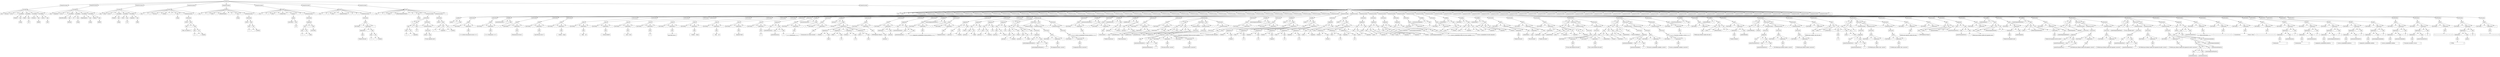 digraph G {
node [shape=box];
node0 [label="program"];
node1 [label="listainstrucciones"];
node2 [label="structdcl"];
node3 [label="type"];
node2 -> node3;
node4 [label="Persona"];
node2 -> node4;
node5 [label="struct"];
node2 -> node5;
node6 [label="{"];
node2 -> node6;
node7 [label="structBody"];
node8 [label="Nombre"];
node7 -> node8;
node9 [label="tipo"];
node10 [label="string"];
node9 -> node10;
node7 -> node9;
node2 -> node7;
node11 [label="structBody"];
node12 [label="Edad"];
node11 -> node12;
node13 [label="tipo"];
node14 [label="int"];
node13 -> node14;
node11 -> node13;
node2 -> node11;
node15 [label="structBody"];
node16 [label="Estatura"];
node15 -> node16;
node17 [label="tipo"];
node18 [label="float64"];
node17 -> node18;
node15 -> node17;
node2 -> node15;
node19 [label="structBody"];
node20 [label="Activo"];
node19 -> node20;
node21 [label="tipo"];
node22 [label="bool"];
node21 -> node22;
node19 -> node21;
node2 -> node19;
node23 [label="}"];
node2 -> node23;
node1 -> node2;
node0 -> node1;
node24 [label="listainstrucciones"];
node25 [label="structdcl"];
node26 [label="type"];
node25 -> node26;
node27 [label="Empleado"];
node25 -> node27;
node28 [label="struct"];
node25 -> node28;
node29 [label="{"];
node25 -> node29;
node30 [label="structBody"];
node31 [label="DatosPersonales"];
node30 -> node31;
node32 [label="tipo"];
node33 [label="Persona"];
node32 -> node33;
node30 -> node32;
node25 -> node30;
node34 [label="structBody"];
node35 [label="ID"];
node34 -> node35;
node36 [label="tipo"];
node37 [label="string"];
node36 -> node37;
node34 -> node36;
node25 -> node34;
node38 [label="structBody"];
node39 [label="Departamento"];
node38 -> node39;
node40 [label="tipo"];
node41 [label="string"];
node40 -> node41;
node38 -> node40;
node25 -> node38;
node42 [label="structBody"];
node43 [label="Salario"];
node42 -> node43;
node44 [label="tipo"];
node45 [label="float64"];
node44 -> node45;
node42 -> node44;
node25 -> node42;
node46 [label="}"];
node25 -> node46;
node24 -> node25;
node0 -> node24;
node47 [label="listainstrucciones"];
node48 [label="structdcl"];
node49 [label="type"];
node48 -> node49;
node50 [label="Nodo"];
node48 -> node50;
node51 [label="struct"];
node48 -> node51;
node52 [label="{"];
node48 -> node52;
node53 [label="structBody"];
node54 [label="Nombre"];
node53 -> node54;
node55 [label="tipo"];
node56 [label="string"];
node55 -> node56;
node53 -> node55;
node48 -> node53;
node57 [label="structBody"];
node58 [label="Valor"];
node57 -> node58;
node59 [label="tipo"];
node60 [label="int"];
node59 -> node60;
node57 -> node59;
node48 -> node57;
node61 [label="structBody"];
node62 [label="Siguiente"];
node61 -> node62;
node63 [label="tipo"];
node64 [label="Nodo"];
node63 -> node64;
node61 -> node63;
node48 -> node61;
node65 [label="}"];
node48 -> node65;
node47 -> node48;
node0 -> node47;
node66 [label="listainstrucciones"];
node67 [label="funcdlc"];
node68 [label="func"];
node67 -> node68;
node69 [label="("];
node67 -> node69;
node70 [label="p"];
node67 -> node70;
node71 [label="Persona"];
node67 -> node71;
node72 [label=")"];
node67 -> node72;
node73 [label="Saludar"];
node67 -> node73;
node74 [label="("];
node67 -> node74;
node75 [label=")"];
node67 -> node75;
node76 [label="tipo"];
node77 [label="string"];
node76 -> node77;
node67 -> node76;
node78 [label="{"];
node67 -> node78;
node79 [label="listainstrucciones"];
node80 [label="instruccion"];
node81 [label="return"];
node80 -> node81;
node82 [label="expr"];
node83 [label="expr"];
node84 [label="\"Hola, mi nombre es \""];
node83 -> node84;
node82 -> node83;
node85 [label="+"];
node82 -> node85;
node86 [label="expr"];
node87 [label="expr"];
node88 [label="p"];
node87 -> node88;
node86 -> node87;
node89 [label="call"];
node90 [label="."];
node89 -> node90;
node91 [label="Nombre"];
node89 -> node91;
node86 -> node89;
node82 -> node86;
node80 -> node82;
node79 -> node80;
node67 -> node79;
node92 [label="}"];
node67 -> node92;
node66 -> node67;
node0 -> node66;
node93 [label="listainstrucciones"];
node94 [label="funcdlc"];
node95 [label="func"];
node94 -> node95;
node96 [label="("];
node94 -> node96;
node97 [label="n"];
node94 -> node97;
node98 [label="Nodo"];
node94 -> node98;
node99 [label=")"];
node94 -> node99;
node100 [label="ObtenerNombre"];
node94 -> node100;
node101 [label="("];
node94 -> node101;
node102 [label=")"];
node94 -> node102;
node103 [label="tipo"];
node104 [label="string"];
node103 -> node104;
node94 -> node103;
node105 [label="{"];
node94 -> node105;
node106 [label="listainstrucciones"];
node107 [label="instruccion"];
node108 [label="return"];
node107 -> node108;
node109 [label="expr"];
node110 [label="expr"];
node111 [label="n"];
node110 -> node111;
node109 -> node110;
node112 [label="call"];
node113 [label="."];
node112 -> node113;
node114 [label="Nombre"];
node112 -> node114;
node109 -> node112;
node107 -> node109;
node106 -> node107;
node94 -> node106;
node115 [label="}"];
node94 -> node115;
node93 -> node94;
node0 -> node93;
node116 [label="listainstrucciones"];
node117 [label="funcdlc"];
node118 [label="func"];
node117 -> node118;
node119 [label="("];
node117 -> node119;
node120 [label="n"];
node117 -> node120;
node121 [label="Nodo"];
node117 -> node121;
node122 [label=")"];
node117 -> node122;
node123 [label="CambiarValor"];
node117 -> node123;
node124 [label="("];
node117 -> node124;
node125 [label="params"];
node126 [label="param"];
node127 [label="nuevoValor"];
node126 -> node127;
node128 [label="tipo"];
node129 [label="int"];
node128 -> node129;
node126 -> node128;
node125 -> node126;
node117 -> node125;
node130 [label=")"];
node117 -> node130;
node131 [label="{"];
node117 -> node131;
node132 [label="listainstrucciones"];
node133 [label="instruccion"];
node134 [label="asignacion"];
node135 [label="expr"];
node136 [label="expr"];
node137 [label="n"];
node136 -> node137;
node135 -> node136;
node138 [label="call"];
node139 [label="."];
node138 -> node139;
node140 [label="Valor"];
node138 -> node140;
node135 -> node138;
node134 -> node135;
node141 [label="="];
node134 -> node141;
node142 [label="expr"];
node143 [label="nuevoValor"];
node142 -> node143;
node134 -> node142;
node133 -> node134;
node132 -> node133;
node117 -> node132;
node144 [label="}"];
node117 -> node144;
node116 -> node117;
node0 -> node116;
node145 [label="listainstrucciones"];
node146 [label="funcdlc"];
node147 [label="func"];
node146 -> node147;
node148 [label="("];
node146 -> node148;
node149 [label="n"];
node146 -> node149;
node150 [label="Nodo"];
node146 -> node150;
node151 [label=")"];
node146 -> node151;
node152 [label="ImprimirNombre"];
node146 -> node152;
node153 [label="("];
node146 -> node153;
node154 [label=")"];
node146 -> node154;
node155 [label="{"];
node146 -> node155;
node156 [label="listainstrucciones"];
node157 [label="instruccion"];
node158 [label="print"];
node159 [label="fmt.Println"];
node158 -> node159;
node160 [label="("];
node158 -> node160;
node161 [label="impresiones"];
node162 [label="impresiones"];
node163 [label="expr"];
node164 [label="\"Nombre del nodo:\""];
node163 -> node164;
node162 -> node163;
node161 -> node162;
node165 [label=","];
node161 -> node165;
node166 [label="expr"];
node167 [label="expr"];
node168 [label="n"];
node167 -> node168;
node166 -> node167;
node169 [label="call"];
node170 [label="."];
node169 -> node170;
node171 [label="Nombre"];
node169 -> node171;
node166 -> node169;
node161 -> node166;
node158 -> node161;
node172 [label=")"];
node158 -> node172;
node157 -> node158;
node156 -> node157;
node146 -> node156;
node173 [label="}"];
node146 -> node173;
node145 -> node146;
node0 -> node145;
node174 [label="listainstrucciones"];
node175 [label="funcdlc"];
node176 [label="func"];
node175 -> node176;
node177 [label="("];
node175 -> node177;
node178 [label="n"];
node175 -> node178;
node179 [label="Nodo"];
node175 -> node179;
node180 [label=")"];
node175 -> node180;
node181 [label="ObtenerSiguienteNombre"];
node175 -> node181;
node182 [label="("];
node175 -> node182;
node183 [label=")"];
node175 -> node183;
node184 [label="tipo"];
node185 [label="string"];
node184 -> node185;
node175 -> node184;
node186 [label="{"];
node175 -> node186;
node187 [label="listainstrucciones"];
node188 [label="instruccion"];
node189 [label="if"];
node188 -> node189;
node190 [label="expr"];
node191 [label="expr"];
node192 [label="expr"];
node193 [label="n"];
node192 -> node193;
node191 -> node192;
node194 [label="call"];
node195 [label="."];
node194 -> node195;
node196 [label="Siguiente"];
node194 -> node196;
node191 -> node194;
node190 -> node191;
node197 [label="=="];
node190 -> node197;
node198 [label="expr"];
node199 [label="nil"];
node198 -> node199;
node190 -> node198;
node188 -> node190;
node200 [label="instruccion"];
node201 [label="{"];
node200 -> node201;
node202 [label="listainstrucciones"];
node203 [label="instruccion"];
node204 [label="return"];
node203 -> node204;
node205 [label="expr"];
node206 [label="\"No hay siguiente nodo\""];
node205 -> node206;
node203 -> node205;
node202 -> node203;
node200 -> node202;
node207 [label="}"];
node200 -> node207;
node188 -> node200;
node187 -> node188;
node175 -> node187;
node208 [label="listainstrucciones"];
node209 [label="instruccion"];
node210 [label="return"];
node209 -> node210;
node211 [label="expr"];
node212 [label="expr"];
node213 [label="n"];
node212 -> node213;
node211 -> node212;
node214 [label="call"];
node215 [label="."];
node214 -> node215;
node216 [label="Siguiente"];
node214 -> node216;
node211 -> node214;
node217 [label="call"];
node218 [label="."];
node217 -> node218;
node219 [label="Nombre"];
node217 -> node219;
node211 -> node217;
node209 -> node211;
node208 -> node209;
node175 -> node208;
node220 [label="}"];
node175 -> node220;
node174 -> node175;
node0 -> node174;
node221 [label="listainstrucciones"];
node222 [label="funcdlc"];
node223 [label="func"];
node222 -> node223;
node224 [label="main"];
node222 -> node224;
node225 [label="("];
node222 -> node225;
node226 [label=")"];
node222 -> node226;
node227 [label="{"];
node222 -> node227;
node228 [label="listainstrucciones"];
node229 [label="variables"];
node230 [label="puntos"];
node229 -> node230;
node231 [label=":="];
node229 -> node231;
node232 [label="expr"];
node233 [label="0"];
node232 -> node233;
node229 -> node232;
node228 -> node229;
node222 -> node228;
node234 [label="listainstrucciones"];
node235 [label="instruccion"];
node236 [label="print"];
node237 [label="fmt.Println"];
node236 -> node237;
node238 [label="("];
node236 -> node238;
node239 [label="impresiones"];
node240 [label="expr"];
node241 [label="\"=== Archivo de prueba de structs ===\""];
node240 -> node241;
node239 -> node240;
node236 -> node239;
node242 [label=")"];
node236 -> node242;
node235 -> node236;
node234 -> node235;
node222 -> node234;
node243 [label="listainstrucciones"];
node244 [label="instruccion"];
node245 [label="print"];
node246 [label="fmt.Println"];
node245 -> node246;
node247 [label="("];
node245 -> node247;
node248 [label="impresiones"];
node249 [label="expr"];
node250 [label="\"==== Declaración ====\""];
node249 -> node250;
node248 -> node249;
node245 -> node248;
node251 [label=")"];
node245 -> node251;
node244 -> node245;
node243 -> node244;
node222 -> node243;
node252 [label="listainstrucciones"];
node253 [label="variables"];
node254 [label="puntosDeclaracion"];
node253 -> node254;
node255 [label=":="];
node253 -> node255;
node256 [label="expr"];
node257 [label="0"];
node256 -> node257;
node253 -> node256;
node252 -> node253;
node222 -> node252;
node258 [label="listainstrucciones"];
node259 [label="instruccion"];
node260 [label="print"];
node261 [label="fmt.Println"];
node260 -> node261;
node262 [label="("];
node260 -> node262;
node263 [label="impresiones"];
node264 [label="expr"];
node265 [label="\"Declaración de structs:\""];
node264 -> node265;
node263 -> node264;
node260 -> node263;
node266 [label=")"];
node260 -> node266;
node259 -> node260;
node258 -> node259;
node222 -> node258;
node267 [label="listainstrucciones"];
node268 [label="instruccion"];
node269 [label="print"];
node270 [label="fmt.Println"];
node269 -> node270;
node271 [label="("];
node269 -> node271;
node272 [label="impresiones"];
node273 [label="expr"];
node274 [label="\"type Persona struct {\""];
node273 -> node274;
node272 -> node273;
node269 -> node272;
node275 [label=")"];
node269 -> node275;
node268 -> node269;
node267 -> node268;
node222 -> node267;
node276 [label="listainstrucciones"];
node277 [label="instruccion"];
node278 [label="print"];
node279 [label="fmt.Println"];
node278 -> node279;
node280 [label="("];
node278 -> node280;
node281 [label="impresiones"];
node282 [label="expr"];
node283 [label="\"    Nombre   string\""];
node282 -> node283;
node281 -> node282;
node278 -> node281;
node284 [label=")"];
node278 -> node284;
node277 -> node278;
node276 -> node277;
node222 -> node276;
node285 [label="listainstrucciones"];
node286 [label="instruccion"];
node287 [label="print"];
node288 [label="fmt.Println"];
node287 -> node288;
node289 [label="("];
node287 -> node289;
node290 [label="impresiones"];
node291 [label="expr"];
node292 [label="\"    Edad     int\""];
node291 -> node292;
node290 -> node291;
node287 -> node290;
node293 [label=")"];
node287 -> node293;
node286 -> node287;
node285 -> node286;
node222 -> node285;
node294 [label="listainstrucciones"];
node295 [label="instruccion"];
node296 [label="print"];
node297 [label="fmt.Println"];
node296 -> node297;
node298 [label="("];
node296 -> node298;
node299 [label="impresiones"];
node300 [label="expr"];
node301 [label="\"    Estatura float64\""];
node300 -> node301;
node299 -> node300;
node296 -> node299;
node302 [label=")"];
node296 -> node302;
node295 -> node296;
node294 -> node295;
node222 -> node294;
node303 [label="listainstrucciones"];
node304 [label="instruccion"];
node305 [label="print"];
node306 [label="fmt.Println"];
node305 -> node306;
node307 [label="("];
node305 -> node307;
node308 [label="impresiones"];
node309 [label="expr"];
node310 [label="\"    Activo   bool\""];
node309 -> node310;
node308 -> node309;
node305 -> node308;
node311 [label=")"];
node305 -> node311;
node304 -> node305;
node303 -> node304;
node222 -> node303;
node312 [label="listainstrucciones"];
node313 [label="instruccion"];
node314 [label="print"];
node315 [label="fmt.Println"];
node314 -> node315;
node316 [label="("];
node314 -> node316;
node317 [label="impresiones"];
node318 [label="expr"];
node319 [label="\"}\""];
node318 -> node319;
node317 -> node318;
node314 -> node317;
node320 [label=")"];
node314 -> node320;
node313 -> node314;
node312 -> node313;
node222 -> node312;
node321 [label="listainstrucciones"];
node322 [label="instruccion"];
node323 [label="print"];
node324 [label="fmt.Println"];
node323 -> node324;
node325 [label="("];
node323 -> node325;
node326 [label="impresiones"];
node327 [label="expr"];
node328 [label="\"\ntype Nodo struct {\""];
node327 -> node328;
node326 -> node327;
node323 -> node326;
node329 [label=")"];
node323 -> node329;
node322 -> node323;
node321 -> node322;
node222 -> node321;
node330 [label="listainstrucciones"];
node331 [label="instruccion"];
node332 [label="print"];
node333 [label="fmt.Println"];
node332 -> node333;
node334 [label="("];
node332 -> node334;
node335 [label="impresiones"];
node336 [label="expr"];
node337 [label="\"    Nombre    string\""];
node336 -> node337;
node335 -> node336;
node332 -> node335;
node338 [label=")"];
node332 -> node338;
node331 -> node332;
node330 -> node331;
node222 -> node330;
node339 [label="listainstrucciones"];
node340 [label="instruccion"];
node341 [label="print"];
node342 [label="fmt.Println"];
node341 -> node342;
node343 [label="("];
node341 -> node343;
node344 [label="impresiones"];
node345 [label="expr"];
node346 [label="\"    Valor     int\""];
node345 -> node346;
node344 -> node345;
node341 -> node344;
node347 [label=")"];
node341 -> node347;
node340 -> node341;
node339 -> node340;
node222 -> node339;
node348 [label="listainstrucciones"];
node349 [label="instruccion"];
node350 [label="print"];
node351 [label="fmt.Println"];
node350 -> node351;
node352 [label="("];
node350 -> node352;
node353 [label="impresiones"];
node354 [label="expr"];
node355 [label="\"    Siguiente Nodo\""];
node354 -> node355;
node353 -> node354;
node350 -> node353;
node356 [label=")"];
node350 -> node356;
node349 -> node350;
node348 -> node349;
node222 -> node348;
node357 [label="listainstrucciones"];
node358 [label="instruccion"];
node359 [label="print"];
node360 [label="fmt.Println"];
node359 -> node360;
node361 [label="("];
node359 -> node361;
node362 [label="impresiones"];
node363 [label="expr"];
node364 [label="\"}\""];
node363 -> node364;
node362 -> node363;
node359 -> node362;
node365 [label=")"];
node359 -> node365;
node358 -> node359;
node357 -> node358;
node222 -> node357;
node366 [label="listainstrucciones"];
node367 [label="instruccion"];
node368 [label="asignacion"];
node369 [label="expr"];
node370 [label="puntosDeclaracion"];
node369 -> node370;
node368 -> node369;
node371 [label="="];
node368 -> node371;
node372 [label="expr"];
node373 [label="expr"];
node374 [label="puntosDeclaracion"];
node373 -> node374;
node372 -> node373;
node375 [label="+"];
node372 -> node375;
node376 [label="expr"];
node377 [label="1"];
node376 -> node377;
node372 -> node376;
node368 -> node372;
node367 -> node368;
node366 -> node367;
node222 -> node366;
node378 [label="listainstrucciones"];
node379 [label="instruccion"];
node380 [label="print"];
node381 [label="fmt.Println"];
node380 -> node381;
node382 [label="("];
node380 -> node382;
node383 [label="impresiones"];
node384 [label="expr"];
node385 [label="\"\n==== Instanciación ====\""];
node384 -> node385;
node383 -> node384;
node380 -> node383;
node386 [label=")"];
node380 -> node386;
node379 -> node380;
node378 -> node379;
node222 -> node378;
node387 [label="listainstrucciones"];
node388 [label="variables"];
node389 [label="puntosInstanciacion"];
node388 -> node389;
node390 [label=":="];
node388 -> node390;
node391 [label="expr"];
node392 [label="0"];
node391 -> node392;
node388 -> node391;
node387 -> node388;
node222 -> node387;
node393 [label="listainstrucciones"];
node394 [label="instruccion"];
node395 [label="print"];
node396 [label="fmt.Println"];
node395 -> node396;
node397 [label="("];
node395 -> node397;
node398 [label="impresiones"];
node399 [label="expr"];
node400 [label="\"Instanciación con valores iniciales:\""];
node399 -> node400;
node398 -> node399;
node395 -> node398;
node401 [label=")"];
node395 -> node401;
node394 -> node395;
node393 -> node394;
node222 -> node393;
node402 [label="listainstrucciones"];
node403 [label="variables"];
node404 [label="persona1"];
node403 -> node404;
node405 [label=":="];
node403 -> node405;
node406 [label="expr"];
node407 [label="Persona"];
node406 -> node407;
node408 [label="{"];
node406 -> node408;
node409 [label="camposStruct"];
node410 [label="campoStruct"];
node411 [label="Nombre"];
node410 -> node411;
node412 [label=":"];
node410 -> node412;
node413 [label="expr"];
node414 [label="\"Juan\""];
node413 -> node414;
node410 -> node413;
node409 -> node410;
node415 [label=","];
node409 -> node415;
node416 [label="campoStruct"];
node417 [label="Edad"];
node416 -> node417;
node418 [label=":"];
node416 -> node418;
node419 [label="expr"];
node420 [label="30"];
node419 -> node420;
node416 -> node419;
node409 -> node416;
node421 [label=","];
node409 -> node421;
node422 [label="campoStruct"];
node423 [label="Estatura"];
node422 -> node423;
node424 [label=":"];
node422 -> node424;
node425 [label="expr"];
node426 [label="1.75"];
node425 -> node426;
node422 -> node425;
node409 -> node422;
node427 [label=","];
node409 -> node427;
node428 [label="campoStruct"];
node429 [label="Activo"];
node428 -> node429;
node430 [label=":"];
node428 -> node430;
node431 [label="expr"];
node432 [label="true"];
node431 -> node432;
node428 -> node431;
node409 -> node428;
node433 [label=","];
node409 -> node433;
node406 -> node409;
node434 [label="}"];
node406 -> node434;
node403 -> node406;
node402 -> node403;
node222 -> node402;
node435 [label="listainstrucciones"];
node436 [label="instruccion"];
node437 [label="print"];
node438 [label="fmt.Println"];
node437 -> node438;
node439 [label="("];
node437 -> node439;
node440 [label="impresiones"];
node441 [label="expr"];
node442 [label="\"###Validacion Manual\""];
node441 -> node442;
node440 -> node441;
node437 -> node440;
node443 [label=")"];
node437 -> node443;
node436 -> node437;
node435 -> node436;
node222 -> node435;
node444 [label="listainstrucciones"];
node445 [label="instruccion"];
node446 [label="print"];
node447 [label="fmt.Println"];
node446 -> node447;
node448 [label="("];
node446 -> node448;
node449 [label="impresiones"];
node450 [label="impresiones"];
node451 [label="expr"];
node452 [label="\"persona1:\""];
node451 -> node452;
node450 -> node451;
node449 -> node450;
node453 [label=","];
node449 -> node453;
node454 [label="expr"];
node455 [label="persona1"];
node454 -> node455;
node449 -> node454;
node446 -> node449;
node456 [label=")"];
node446 -> node456;
node445 -> node446;
node444 -> node445;
node222 -> node444;
node457 [label="listainstrucciones"];
node458 [label="instruccion"];
node459 [label="asignacion"];
node460 [label="expr"];
node461 [label="puntosInstanciacion"];
node460 -> node461;
node459 -> node460;
node462 [label="="];
node459 -> node462;
node463 [label="expr"];
node464 [label="expr"];
node465 [label="puntosInstanciacion"];
node464 -> node465;
node463 -> node464;
node466 [label="+"];
node463 -> node466;
node467 [label="expr"];
node468 [label="2"];
node467 -> node468;
node463 -> node467;
node459 -> node463;
node458 -> node459;
node457 -> node458;
node222 -> node457;
node469 [label="listainstrucciones"];
node470 [label="instruccion"];
node471 [label="print"];
node472 [label="fmt.Println"];
node471 -> node472;
node473 [label="("];
node471 -> node473;
node474 [label="impresiones"];
node475 [label="expr"];
node476 [label="\"\n==== Asignación a propiedades de tipos primitivos ====\""];
node475 -> node476;
node474 -> node475;
node471 -> node474;
node477 [label=")"];
node471 -> node477;
node470 -> node471;
node469 -> node470;
node222 -> node469;
node478 [label="listainstrucciones"];
node479 [label="variables"];
node480 [label="puntosAsignacionPrimitivos"];
node479 -> node480;
node481 [label=":="];
node479 -> node481;
node482 [label="expr"];
node483 [label="0"];
node482 -> node483;
node479 -> node482;
node478 -> node479;
node222 -> node478;
node484 [label="listainstrucciones"];
node485 [label="instruccion"];
node486 [label="print"];
node487 [label="fmt.Println"];
node486 -> node487;
node488 [label="("];
node486 -> node488;
node489 [label="impresiones"];
node490 [label="expr"];
node491 [label="\"Asignación directa:\""];
node490 -> node491;
node489 -> node490;
node486 -> node489;
node492 [label=")"];
node486 -> node492;
node485 -> node486;
node484 -> node485;
node222 -> node484;
node493 [label="listainstrucciones"];
node494 [label="instruccion"];
node495 [label="asignacion"];
node496 [label="expr"];
node497 [label="expr"];
node498 [label="persona1"];
node497 -> node498;
node496 -> node497;
node499 [label="call"];
node500 [label="."];
node499 -> node500;
node501 [label="Nombre"];
node499 -> node501;
node496 -> node499;
node495 -> node496;
node502 [label="="];
node495 -> node502;
node503 [label="expr"];
node504 [label="\"María\""];
node503 -> node504;
node495 -> node503;
node494 -> node495;
node493 -> node494;
node222 -> node493;
node505 [label="listainstrucciones"];
node506 [label="instruccion"];
node507 [label="asignacion"];
node508 [label="expr"];
node509 [label="expr"];
node510 [label="persona1"];
node509 -> node510;
node508 -> node509;
node511 [label="call"];
node512 [label="."];
node511 -> node512;
node513 [label="Edad"];
node511 -> node513;
node508 -> node511;
node507 -> node508;
node514 [label="="];
node507 -> node514;
node515 [label="expr"];
node516 [label="25"];
node515 -> node516;
node507 -> node515;
node506 -> node507;
node505 -> node506;
node222 -> node505;
node517 [label="listainstrucciones"];
node518 [label="instruccion"];
node519 [label="asignacion"];
node520 [label="expr"];
node521 [label="expr"];
node522 [label="persona1"];
node521 -> node522;
node520 -> node521;
node523 [label="call"];
node524 [label="."];
node523 -> node524;
node525 [label="Estatura"];
node523 -> node525;
node520 -> node523;
node519 -> node520;
node526 [label="="];
node519 -> node526;
node527 [label="expr"];
node528 [label="1.65"];
node527 -> node528;
node519 -> node527;
node518 -> node519;
node517 -> node518;
node222 -> node517;
node529 [label="listainstrucciones"];
node530 [label="instruccion"];
node531 [label="asignacion"];
node532 [label="expr"];
node533 [label="expr"];
node534 [label="persona1"];
node533 -> node534;
node532 -> node533;
node535 [label="call"];
node536 [label="."];
node535 -> node536;
node537 [label="Activo"];
node535 -> node537;
node532 -> node535;
node531 -> node532;
node538 [label="="];
node531 -> node538;
node539 [label="expr"];
node540 [label="true"];
node539 -> node540;
node531 -> node539;
node530 -> node531;
node529 -> node530;
node222 -> node529;
node541 [label="listainstrucciones"];
node542 [label="instruccion"];
node543 [label="if"];
node542 -> node543;
node544 [label="expr"];
node545 [label="expr"];
node546 [label="expr"];
node547 [label="expr"];
node548 [label="persona1"];
node547 -> node548;
node546 -> node547;
node549 [label="call"];
node550 [label="."];
node549 -> node550;
node551 [label="Nombre"];
node549 -> node551;
node546 -> node549;
node545 -> node546;
node552 [label="=="];
node545 -> node552;
node553 [label="expr"];
node554 [label="\"María\""];
node553 -> node554;
node545 -> node553;
node544 -> node545;
node555 [label="&&"];
node544 -> node555;
node556 [label="expr"];
node557 [label="expr"];
node558 [label="expr"];
node559 [label="persona1"];
node558 -> node559;
node557 -> node558;
node560 [label="call"];
node561 [label="."];
node560 -> node561;
node562 [label="Edad"];
node560 -> node562;
node557 -> node560;
node556 -> node557;
node563 [label="=="];
node556 -> node563;
node564 [label="expr"];
node565 [label="25"];
node564 -> node565;
node556 -> node564;
node544 -> node556;
node542 -> node544;
node566 [label="instruccion"];
node567 [label="{"];
node566 -> node567;
node568 [label="listainstrucciones"];
node569 [label="instruccion"];
node570 [label="asignacion"];
node571 [label="expr"];
node572 [label="puntosAsignacionPrimitivos"];
node571 -> node572;
node570 -> node571;
node573 [label="="];
node570 -> node573;
node574 [label="expr"];
node575 [label="expr"];
node576 [label="puntosAsignacionPrimitivos"];
node575 -> node576;
node574 -> node575;
node577 [label="+"];
node574 -> node577;
node578 [label="expr"];
node579 [label="2"];
node578 -> node579;
node574 -> node578;
node570 -> node574;
node569 -> node570;
node568 -> node569;
node566 -> node568;
node580 [label="listainstrucciones"];
node581 [label="instruccion"];
node582 [label="print"];
node583 [label="fmt.Println"];
node582 -> node583;
node584 [label="("];
node582 -> node584;
node585 [label="impresiones"];
node586 [label="expr"];
node587 [label="\"OK Asignación directa: correcto\""];
node586 -> node587;
node585 -> node586;
node582 -> node585;
node588 [label=")"];
node582 -> node588;
node581 -> node582;
node580 -> node581;
node566 -> node580;
node589 [label="}"];
node566 -> node589;
node542 -> node566;
node590 [label="else"];
node542 -> node590;
node591 [label="instruccion"];
node592 [label="{"];
node591 -> node592;
node593 [label="listainstrucciones"];
node594 [label="instruccion"];
node595 [label="print"];
node596 [label="fmt.Println"];
node595 -> node596;
node597 [label="("];
node595 -> node597;
node598 [label="impresiones"];
node599 [label="expr"];
node600 [label="\"X Asignación directa: incorrecto\""];
node599 -> node600;
node598 -> node599;
node595 -> node598;
node601 [label=")"];
node595 -> node601;
node594 -> node595;
node593 -> node594;
node591 -> node593;
node602 [label="}"];
node591 -> node602;
node542 -> node591;
node541 -> node542;
node222 -> node541;
node603 [label="listainstrucciones"];
node604 [label="instruccion"];
node605 [label="print"];
node606 [label="fmt.Println"];
node605 -> node606;
node607 [label="("];
node605 -> node607;
node608 [label="impresiones"];
node609 [label="expr"];
node610 [label="\"\n==== Acceso a propiedades de tipos primitivos ====\""];
node609 -> node610;
node608 -> node609;
node605 -> node608;
node611 [label=")"];
node605 -> node611;
node604 -> node605;
node603 -> node604;
node222 -> node603;
node612 [label="listainstrucciones"];
node613 [label="variables"];
node614 [label="puntosAccesoPrimitivos"];
node613 -> node614;
node615 [label=":="];
node613 -> node615;
node616 [label="expr"];
node617 [label="0"];
node616 -> node617;
node613 -> node616;
node612 -> node613;
node222 -> node612;
node618 [label="listainstrucciones"];
node619 [label="instruccion"];
node620 [label="print"];
node621 [label="fmt.Println"];
node620 -> node621;
node622 [label="("];
node620 -> node622;
node623 [label="impresiones"];
node624 [label="expr"];
node625 [label="\"Acceso directo:\""];
node624 -> node625;
node623 -> node624;
node620 -> node623;
node626 [label=")"];
node620 -> node626;
node619 -> node620;
node618 -> node619;
node222 -> node618;
node627 [label="listainstrucciones"];
node628 [label="variables"];
node629 [label="nombrePersona1"];
node628 -> node629;
node630 [label=":="];
node628 -> node630;
node631 [label="expr"];
node632 [label="expr"];
node633 [label="persona1"];
node632 -> node633;
node631 -> node632;
node634 [label="call"];
node635 [label="."];
node634 -> node635;
node636 [label="Nombre"];
node634 -> node636;
node631 -> node634;
node628 -> node631;
node627 -> node628;
node222 -> node627;
node637 [label="listainstrucciones"];
node638 [label="variables"];
node639 [label="edadPersona1"];
node638 -> node639;
node640 [label=":="];
node638 -> node640;
node641 [label="expr"];
node642 [label="expr"];
node643 [label="persona1"];
node642 -> node643;
node641 -> node642;
node644 [label="call"];
node645 [label="."];
node644 -> node645;
node646 [label="Edad"];
node644 -> node646;
node641 -> node644;
node638 -> node641;
node637 -> node638;
node222 -> node637;
node647 [label="listainstrucciones"];
node648 [label="instruccion"];
node649 [label="print"];
node650 [label="fmt.Println"];
node649 -> node650;
node651 [label="("];
node649 -> node651;
node652 [label="impresiones"];
node653 [label="impresiones"];
node654 [label="expr"];
node655 [label="\"Nombre de persona1:\""];
node654 -> node655;
node653 -> node654;
node652 -> node653;
node656 [label=","];
node652 -> node656;
node657 [label="expr"];
node658 [label="nombrePersona1"];
node657 -> node658;
node652 -> node657;
node649 -> node652;
node659 [label=")"];
node649 -> node659;
node648 -> node649;
node647 -> node648;
node222 -> node647;
node660 [label="listainstrucciones"];
node661 [label="instruccion"];
node662 [label="print"];
node663 [label="fmt.Println"];
node662 -> node663;
node664 [label="("];
node662 -> node664;
node665 [label="impresiones"];
node666 [label="impresiones"];
node667 [label="expr"];
node668 [label="\"Edad de persona1:\""];
node667 -> node668;
node666 -> node667;
node665 -> node666;
node669 [label=","];
node665 -> node669;
node670 [label="expr"];
node671 [label="edadPersona1"];
node670 -> node671;
node665 -> node670;
node662 -> node665;
node672 [label=")"];
node662 -> node672;
node661 -> node662;
node660 -> node661;
node222 -> node660;
node673 [label="listainstrucciones"];
node674 [label="instruccion"];
node675 [label="if"];
node674 -> node675;
node676 [label="expr"];
node677 [label="expr"];
node678 [label="expr"];
node679 [label="nombrePersona1"];
node678 -> node679;
node677 -> node678;
node680 [label="=="];
node677 -> node680;
node681 [label="expr"];
node682 [label="\"María\""];
node681 -> node682;
node677 -> node681;
node676 -> node677;
node683 [label="&&"];
node676 -> node683;
node684 [label="expr"];
node685 [label="expr"];
node686 [label="edadPersona1"];
node685 -> node686;
node684 -> node685;
node687 [label="=="];
node684 -> node687;
node688 [label="expr"];
node689 [label="25"];
node688 -> node689;
node684 -> node688;
node676 -> node684;
node674 -> node676;
node690 [label="instruccion"];
node691 [label="{"];
node690 -> node691;
node692 [label="listainstrucciones"];
node693 [label="instruccion"];
node694 [label="asignacion"];
node695 [label="expr"];
node696 [label="puntosAccesoPrimitivos"];
node695 -> node696;
node694 -> node695;
node697 [label="="];
node694 -> node697;
node698 [label="expr"];
node699 [label="expr"];
node700 [label="puntosAccesoPrimitivos"];
node699 -> node700;
node698 -> node699;
node701 [label="+"];
node698 -> node701;
node702 [label="expr"];
node703 [label="2"];
node702 -> node703;
node698 -> node702;
node694 -> node698;
node693 -> node694;
node692 -> node693;
node690 -> node692;
node704 [label="listainstrucciones"];
node705 [label="instruccion"];
node706 [label="print"];
node707 [label="fmt.Println"];
node706 -> node707;
node708 [label="("];
node706 -> node708;
node709 [label="impresiones"];
node710 [label="expr"];
node711 [label="\"OK Acceso directo: correcto\""];
node710 -> node711;
node709 -> node710;
node706 -> node709;
node712 [label=")"];
node706 -> node712;
node705 -> node706;
node704 -> node705;
node690 -> node704;
node713 [label="}"];
node690 -> node713;
node674 -> node690;
node714 [label="else"];
node674 -> node714;
node715 [label="instruccion"];
node716 [label="{"];
node715 -> node716;
node717 [label="listainstrucciones"];
node718 [label="instruccion"];
node719 [label="print"];
node720 [label="fmt.Println"];
node719 -> node720;
node721 [label="("];
node719 -> node721;
node722 [label="impresiones"];
node723 [label="expr"];
node724 [label="\"X Acceso directo: incorrecto\""];
node723 -> node724;
node722 -> node723;
node719 -> node722;
node725 [label=")"];
node719 -> node725;
node718 -> node719;
node717 -> node718;
node715 -> node717;
node726 [label="}"];
node715 -> node726;
node674 -> node715;
node673 -> node674;
node222 -> node673;
node727 [label="listainstrucciones"];
node728 [label="instruccion"];
node729 [label="print"];
node730 [label="fmt.Println"];
node729 -> node730;
node731 [label="("];
node729 -> node731;
node732 [label="impresiones"];
node733 [label="expr"];
node734 [label="\"\n==== Asignación a propiedades dentro de structs anidados ====\""];
node733 -> node734;
node732 -> node733;
node729 -> node732;
node735 [label=")"];
node729 -> node735;
node728 -> node729;
node727 -> node728;
node222 -> node727;
node736 [label="listainstrucciones"];
node737 [label="variables"];
node738 [label="puntosAsignacionAnidados"];
node737 -> node738;
node739 [label=":="];
node737 -> node739;
node740 [label="expr"];
node741 [label="0"];
node740 -> node741;
node737 -> node740;
node736 -> node737;
node222 -> node736;
node742 [label="listainstrucciones"];
node743 [label="instruccion"];
node744 [label="print"];
node745 [label="fmt.Println"];
node744 -> node745;
node746 [label="("];
node744 -> node746;
node747 [label="impresiones"];
node748 [label="expr"];
node749 [label="\"Creación de nodos enlazados:\""];
node748 -> node749;
node747 -> node748;
node744 -> node747;
node750 [label=")"];
node744 -> node750;
node743 -> node744;
node742 -> node743;
node222 -> node742;
node751 [label="listainstrucciones"];
node752 [label="variables"];
node753 [label="nodo1"];
node752 -> node753;
node754 [label=":="];
node752 -> node754;
node755 [label="expr"];
node756 [label="Nodo"];
node755 -> node756;
node757 [label="{"];
node755 -> node757;
node758 [label="camposStruct"];
node759 [label="campoStruct"];
node760 [label="Nombre"];
node759 -> node760;
node761 [label=":"];
node759 -> node761;
node762 [label="expr"];
node763 [label="\"Primero\""];
node762 -> node763;
node759 -> node762;
node758 -> node759;
node764 [label=","];
node758 -> node764;
node765 [label="campoStruct"];
node766 [label="Valor"];
node765 -> node766;
node767 [label=":"];
node765 -> node767;
node768 [label="expr"];
node769 [label="10"];
node768 -> node769;
node765 -> node768;
node758 -> node765;
node770 [label=","];
node758 -> node770;
node771 [label="campoStruct"];
node772 [label="Siguiente"];
node771 -> node772;
node773 [label=":"];
node771 -> node773;
node774 [label="expr"];
node775 [label="nil"];
node774 -> node775;
node771 -> node774;
node758 -> node771;
node776 [label=","];
node758 -> node776;
node755 -> node758;
node777 [label="}"];
node755 -> node777;
node752 -> node755;
node751 -> node752;
node222 -> node751;
node778 [label="listainstrucciones"];
node779 [label="variables"];
node780 [label="nodo2"];
node779 -> node780;
node781 [label=":="];
node779 -> node781;
node782 [label="expr"];
node783 [label="Nodo"];
node782 -> node783;
node784 [label="{"];
node782 -> node784;
node785 [label="camposStruct"];
node786 [label="campoStruct"];
node787 [label="Nombre"];
node786 -> node787;
node788 [label=":"];
node786 -> node788;
node789 [label="expr"];
node790 [label="\"Segundo\""];
node789 -> node790;
node786 -> node789;
node785 -> node786;
node791 [label=","];
node785 -> node791;
node792 [label="campoStruct"];
node793 [label="Valor"];
node792 -> node793;
node794 [label=":"];
node792 -> node794;
node795 [label="expr"];
node796 [label="20"];
node795 -> node796;
node792 -> node795;
node785 -> node792;
node797 [label=","];
node785 -> node797;
node798 [label="campoStruct"];
node799 [label="Siguiente"];
node798 -> node799;
node800 [label=":"];
node798 -> node800;
node801 [label="expr"];
node802 [label="nil"];
node801 -> node802;
node798 -> node801;
node785 -> node798;
node803 [label=","];
node785 -> node803;
node782 -> node785;
node804 [label="}"];
node782 -> node804;
node779 -> node782;
node778 -> node779;
node222 -> node778;
node805 [label="listainstrucciones"];
node806 [label="instruccion"];
node807 [label="asignacion"];
node808 [label="expr"];
node809 [label="expr"];
node810 [label="nodo1"];
node809 -> node810;
node808 -> node809;
node811 [label="call"];
node812 [label="."];
node811 -> node812;
node813 [label="Siguiente"];
node811 -> node813;
node808 -> node811;
node807 -> node808;
node814 [label="="];
node807 -> node814;
node815 [label="expr"];
node816 [label="nodo2"];
node815 -> node816;
node807 -> node815;
node806 -> node807;
node805 -> node806;
node222 -> node805;
node817 [label="listainstrucciones"];
node818 [label="variables"];
node819 [label="nodo3"];
node818 -> node819;
node820 [label=":="];
node818 -> node820;
node821 [label="expr"];
node822 [label="Nodo"];
node821 -> node822;
node823 [label="{"];
node821 -> node823;
node824 [label="camposStruct"];
node825 [label="campoStruct"];
node826 [label="Nombre"];
node825 -> node826;
node827 [label=":"];
node825 -> node827;
node828 [label="expr"];
node829 [label="\"Tercero\""];
node828 -> node829;
node825 -> node828;
node824 -> node825;
node830 [label=","];
node824 -> node830;
node831 [label="campoStruct"];
node832 [label="Valor"];
node831 -> node832;
node833 [label=":"];
node831 -> node833;
node834 [label="expr"];
node835 [label="30"];
node834 -> node835;
node831 -> node834;
node824 -> node831;
node836 [label=","];
node824 -> node836;
node837 [label="campoStruct"];
node838 [label="Siguiente"];
node837 -> node838;
node839 [label=":"];
node837 -> node839;
node840 [label="expr"];
node841 [label="nil"];
node840 -> node841;
node837 -> node840;
node824 -> node837;
node842 [label=","];
node824 -> node842;
node821 -> node824;
node843 [label="}"];
node821 -> node843;
node818 -> node821;
node817 -> node818;
node222 -> node817;
node844 [label="listainstrucciones"];
node845 [label="instruccion"];
node846 [label="asignacion"];
node847 [label="expr"];
node848 [label="expr"];
node849 [label="nodo2"];
node848 -> node849;
node847 -> node848;
node850 [label="call"];
node851 [label="."];
node850 -> node851;
node852 [label="Siguiente"];
node850 -> node852;
node847 -> node850;
node846 -> node847;
node853 [label="="];
node846 -> node853;
node854 [label="expr"];
node855 [label="nodo3"];
node854 -> node855;
node846 -> node854;
node845 -> node846;
node844 -> node845;
node222 -> node844;
node856 [label="listainstrucciones"];
node857 [label="instruccion"];
node858 [label="asignacion"];
node859 [label="expr"];
node860 [label="expr"];
node861 [label="nodo1"];
node860 -> node861;
node859 -> node860;
node862 [label="call"];
node863 [label="."];
node862 -> node863;
node864 [label="Siguiente"];
node862 -> node864;
node859 -> node862;
node865 [label="call"];
node866 [label="."];
node865 -> node866;
node867 [label="Valor"];
node865 -> node867;
node859 -> node865;
node858 -> node859;
node868 [label="="];
node858 -> node868;
node869 [label="expr"];
node870 [label="25"];
node869 -> node870;
node858 -> node869;
node857 -> node858;
node856 -> node857;
node222 -> node856;
node871 [label="listainstrucciones"];
node872 [label="instruccion"];
node873 [label="asignacion"];
node874 [label="expr"];
node875 [label="expr"];
node876 [label="nodo1"];
node875 -> node876;
node874 -> node875;
node877 [label="call"];
node878 [label="."];
node877 -> node878;
node879 [label="Siguiente"];
node877 -> node879;
node874 -> node877;
node880 [label="call"];
node881 [label="."];
node880 -> node881;
node882 [label="Siguiente"];
node880 -> node882;
node874 -> node880;
node883 [label="call"];
node884 [label="."];
node883 -> node884;
node885 [label="Nombre"];
node883 -> node885;
node874 -> node883;
node873 -> node874;
node886 [label="="];
node873 -> node886;
node887 [label="expr"];
node888 [label="\"Tercero Modificado\""];
node887 -> node888;
node873 -> node887;
node872 -> node873;
node871 -> node872;
node222 -> node871;
node889 [label="listainstrucciones"];
node890 [label="instruccion"];
node891 [label="asignacion"];
node892 [label="expr"];
node893 [label="puntosAsignacionAnidados"];
node892 -> node893;
node891 -> node892;
node894 [label="="];
node891 -> node894;
node895 [label="expr"];
node896 [label="expr"];
node897 [label="puntosAsignacionAnidados"];
node896 -> node897;
node895 -> node896;
node898 [label="+"];
node895 -> node898;
node899 [label="expr"];
node900 [label="3"];
node899 -> node900;
node895 -> node899;
node891 -> node895;
node890 -> node891;
node889 -> node890;
node222 -> node889;
node901 [label="listainstrucciones"];
node902 [label="instruccion"];
node903 [label="print"];
node904 [label="fmt.Println"];
node903 -> node904;
node905 [label="("];
node903 -> node905;
node906 [label="impresiones"];
node907 [label="expr"];
node908 [label="\"\n==== Acceso a propiedades dentro de structs anidados ====\""];
node907 -> node908;
node906 -> node907;
node903 -> node906;
node909 [label=")"];
node903 -> node909;
node902 -> node903;
node901 -> node902;
node222 -> node901;
node910 [label="listainstrucciones"];
node911 [label="variables"];
node912 [label="puntosAccesoAnidados"];
node911 -> node912;
node913 [label=":="];
node911 -> node913;
node914 [label="expr"];
node915 [label="0"];
node914 -> node915;
node911 -> node914;
node910 -> node911;
node222 -> node910;
node916 [label="listainstrucciones"];
node917 [label="instruccion"];
node918 [label="print"];
node919 [label="fmt.Println"];
node918 -> node919;
node920 [label="("];
node918 -> node920;
node921 [label="impresiones"];
node922 [label="expr"];
node923 [label="\"Acceso a propiedades de nodos enlazados:\""];
node922 -> node923;
node921 -> node922;
node918 -> node921;
node924 [label=")"];
node918 -> node924;
node917 -> node918;
node916 -> node917;
node222 -> node916;
node925 [label="listainstrucciones"];
node926 [label="variables"];
node927 [label="nombreNodo1"];
node926 -> node927;
node928 [label=":="];
node926 -> node928;
node929 [label="expr"];
node930 [label="expr"];
node931 [label="nodo1"];
node930 -> node931;
node929 -> node930;
node932 [label="call"];
node933 [label="."];
node932 -> node933;
node934 [label="Nombre"];
node932 -> node934;
node929 -> node932;
node926 -> node929;
node925 -> node926;
node222 -> node925;
node935 [label="listainstrucciones"];
node936 [label="variables"];
node937 [label="valorNodo2"];
node936 -> node937;
node938 [label=":="];
node936 -> node938;
node939 [label="expr"];
node940 [label="expr"];
node941 [label="nodo1"];
node940 -> node941;
node939 -> node940;
node942 [label="call"];
node943 [label="."];
node942 -> node943;
node944 [label="Siguiente"];
node942 -> node944;
node939 -> node942;
node945 [label="call"];
node946 [label="."];
node945 -> node946;
node947 [label="Valor"];
node945 -> node947;
node939 -> node945;
node936 -> node939;
node935 -> node936;
node222 -> node935;
node948 [label="listainstrucciones"];
node949 [label="variables"];
node950 [label="nombreNodo3"];
node949 -> node950;
node951 [label=":="];
node949 -> node951;
node952 [label="expr"];
node953 [label="expr"];
node954 [label="nodo1"];
node953 -> node954;
node952 -> node953;
node955 [label="call"];
node956 [label="."];
node955 -> node956;
node957 [label="Siguiente"];
node955 -> node957;
node952 -> node955;
node958 [label="call"];
node959 [label="."];
node958 -> node959;
node960 [label="Siguiente"];
node958 -> node960;
node952 -> node958;
node961 [label="call"];
node962 [label="."];
node961 -> node962;
node963 [label="Nombre"];
node961 -> node963;
node952 -> node961;
node949 -> node952;
node948 -> node949;
node222 -> node948;
node964 [label="listainstrucciones"];
node965 [label="instruccion"];
node966 [label="print"];
node967 [label="fmt.Println"];
node966 -> node967;
node968 [label="("];
node966 -> node968;
node969 [label="impresiones"];
node970 [label="impresiones"];
node971 [label="expr"];
node972 [label="\"Nombre del nodo1:\""];
node971 -> node972;
node970 -> node971;
node969 -> node970;
node973 [label=","];
node969 -> node973;
node974 [label="expr"];
node975 [label="nombreNodo1"];
node974 -> node975;
node969 -> node974;
node966 -> node969;
node976 [label=")"];
node966 -> node976;
node965 -> node966;
node964 -> node965;
node222 -> node964;
node977 [label="listainstrucciones"];
node978 [label="instruccion"];
node979 [label="print"];
node980 [label="fmt.Println"];
node979 -> node980;
node981 [label="("];
node979 -> node981;
node982 [label="impresiones"];
node983 [label="impresiones"];
node984 [label="expr"];
node985 [label="\"Valor del nodo2:\""];
node984 -> node985;
node983 -> node984;
node982 -> node983;
node986 [label=","];
node982 -> node986;
node987 [label="expr"];
node988 [label="valorNodo2"];
node987 -> node988;
node982 -> node987;
node979 -> node982;
node989 [label=")"];
node979 -> node989;
node978 -> node979;
node977 -> node978;
node222 -> node977;
node990 [label="listainstrucciones"];
node991 [label="instruccion"];
node992 [label="print"];
node993 [label="fmt.Println"];
node992 -> node993;
node994 [label="("];
node992 -> node994;
node995 [label="impresiones"];
node996 [label="impresiones"];
node997 [label="expr"];
node998 [label="\"Nombre del nodo3:\""];
node997 -> node998;
node996 -> node997;
node995 -> node996;
node999 [label=","];
node995 -> node999;
node1000 [label="expr"];
node1001 [label="nombreNodo3"];
node1000 -> node1001;
node995 -> node1000;
node992 -> node995;
node1002 [label=")"];
node992 -> node1002;
node991 -> node992;
node990 -> node991;
node222 -> node990;
node1003 [label="listainstrucciones"];
node1004 [label="instruccion"];
node1005 [label="if"];
node1004 -> node1005;
node1006 [label="expr"];
node1007 [label="expr"];
node1008 [label="expr"];
node1009 [label="nodo1"];
node1008 -> node1009;
node1007 -> node1008;
node1010 [label="call"];
node1011 [label="."];
node1010 -> node1011;
node1012 [label="Siguiente"];
node1010 -> node1012;
node1007 -> node1010;
node1013 [label="call"];
node1014 [label="."];
node1013 -> node1014;
node1015 [label="Siguiente"];
node1013 -> node1015;
node1007 -> node1013;
node1016 [label="call"];
node1017 [label="."];
node1016 -> node1017;
node1018 [label="Siguiente"];
node1016 -> node1018;
node1007 -> node1016;
node1006 -> node1007;
node1019 [label="=="];
node1006 -> node1019;
node1020 [label="expr"];
node1021 [label="nil"];
node1020 -> node1021;
node1006 -> node1020;
node1004 -> node1006;
node1022 [label="instruccion"];
node1023 [label="{"];
node1022 -> node1023;
node1024 [label="listainstrucciones"];
node1025 [label="instruccion"];
node1026 [label="print"];
node1027 [label="fmt.Println"];
node1026 -> node1027;
node1028 [label="("];
node1026 -> node1028;
node1029 [label="impresiones"];
node1030 [label="expr"];
node1031 [label="\"No hay nodo después del nodo3\""];
node1030 -> node1031;
node1029 -> node1030;
node1026 -> node1029;
node1032 [label=")"];
node1026 -> node1032;
node1025 -> node1026;
node1024 -> node1025;
node1022 -> node1024;
node1033 [label="}"];
node1022 -> node1033;
node1004 -> node1022;
node1034 [label="else"];
node1004 -> node1034;
node1035 [label="instruccion"];
node1036 [label="{"];
node1035 -> node1036;
node1037 [label="listainstrucciones"];
node1038 [label="instruccion"];
node1039 [label="print"];
node1040 [label="fmt.Println"];
node1039 -> node1040;
node1041 [label="("];
node1039 -> node1041;
node1042 [label="impresiones"];
node1043 [label="expr"];
node1044 [label="\"Hay un nodo después del nodo3\""];
node1043 -> node1044;
node1042 -> node1043;
node1039 -> node1042;
node1045 [label=")"];
node1039 -> node1045;
node1038 -> node1039;
node1037 -> node1038;
node1035 -> node1037;
node1046 [label="}"];
node1035 -> node1046;
node1004 -> node1035;
node1003 -> node1004;
node222 -> node1003;
node1047 [label="listainstrucciones"];
node1048 [label="instruccion"];
node1049 [label="if"];
node1048 -> node1049;
node1050 [label="expr"];
node1051 [label="expr"];
node1052 [label="expr"];
node1053 [label="expr"];
node1054 [label="nombreNodo1"];
node1053 -> node1054;
node1052 -> node1053;
node1055 [label="=="];
node1052 -> node1055;
node1056 [label="expr"];
node1057 [label="\"Primero\""];
node1056 -> node1057;
node1052 -> node1056;
node1051 -> node1052;
node1058 [label="&&"];
node1051 -> node1058;
node1059 [label="expr"];
node1060 [label="expr"];
node1061 [label="valorNodo2"];
node1060 -> node1061;
node1059 -> node1060;
node1062 [label="=="];
node1059 -> node1062;
node1063 [label="expr"];
node1064 [label="25"];
node1063 -> node1064;
node1059 -> node1063;
node1051 -> node1059;
node1050 -> node1051;
node1065 [label="&&"];
node1050 -> node1065;
node1066 [label="expr"];
node1067 [label="expr"];
node1068 [label="nombreNodo3"];
node1067 -> node1068;
node1066 -> node1067;
node1069 [label="=="];
node1066 -> node1069;
node1070 [label="expr"];
node1071 [label="\"Tercero Modificado\""];
node1070 -> node1071;
node1066 -> node1070;
node1050 -> node1066;
node1048 -> node1050;
node1072 [label="instruccion"];
node1073 [label="{"];
node1072 -> node1073;
node1074 [label="listainstrucciones"];
node1075 [label="instruccion"];
node1076 [label="asignacion"];
node1077 [label="expr"];
node1078 [label="puntosAccesoAnidados"];
node1077 -> node1078;
node1076 -> node1077;
node1079 [label="="];
node1076 -> node1079;
node1080 [label="expr"];
node1081 [label="expr"];
node1082 [label="puntosAccesoAnidados"];
node1081 -> node1082;
node1080 -> node1081;
node1083 [label="+"];
node1080 -> node1083;
node1084 [label="expr"];
node1085 [label="3"];
node1084 -> node1085;
node1080 -> node1084;
node1076 -> node1080;
node1075 -> node1076;
node1074 -> node1075;
node1072 -> node1074;
node1086 [label="listainstrucciones"];
node1087 [label="instruccion"];
node1088 [label="print"];
node1089 [label="fmt.Println"];
node1088 -> node1089;
node1090 [label="("];
node1088 -> node1090;
node1091 [label="impresiones"];
node1092 [label="expr"];
node1093 [label="\"OK Acceso a propiedades anidadas: correcto\""];
node1092 -> node1093;
node1091 -> node1092;
node1088 -> node1091;
node1094 [label=")"];
node1088 -> node1094;
node1087 -> node1088;
node1086 -> node1087;
node1072 -> node1086;
node1095 [label="}"];
node1072 -> node1095;
node1048 -> node1072;
node1096 [label="else"];
node1048 -> node1096;
node1097 [label="instruccion"];
node1098 [label="{"];
node1097 -> node1098;
node1099 [label="listainstrucciones"];
node1100 [label="instruccion"];
node1101 [label="print"];
node1102 [label="fmt.Println"];
node1101 -> node1102;
node1103 [label="("];
node1101 -> node1103;
node1104 [label="impresiones"];
node1105 [label="expr"];
node1106 [label="\"X Acceso a propiedades anidadas: incorrecto\""];
node1105 -> node1106;
node1104 -> node1105;
node1101 -> node1104;
node1107 [label=")"];
node1101 -> node1107;
node1100 -> node1101;
node1099 -> node1100;
node1097 -> node1099;
node1108 [label="}"];
node1097 -> node1108;
node1048 -> node1097;
node1047 -> node1048;
node222 -> node1047;
node1109 [label="listainstrucciones"];
node1110 [label="instruccion"];
node1111 [label="print"];
node1112 [label="fmt.Println"];
node1111 -> node1112;
node1113 [label="("];
node1111 -> node1113;
node1114 [label="impresiones"];
node1115 [label="expr"];
node1116 [label="\"\n==== Funciones asociadas a structs ====\""];
node1115 -> node1116;
node1114 -> node1115;
node1111 -> node1114;
node1117 [label=")"];
node1111 -> node1117;
node1110 -> node1111;
node1109 -> node1110;
node222 -> node1109;
node1118 [label="listainstrucciones"];
node1119 [label="variables"];
node1120 [label="puntosFuncionesStruct"];
node1119 -> node1120;
node1121 [label=":="];
node1119 -> node1121;
node1122 [label="expr"];
node1123 [label="0"];
node1122 -> node1123;
node1119 -> node1122;
node1118 -> node1119;
node222 -> node1118;
node1124 [label="listainstrucciones"];
node1125 [label="instruccion"];
node1126 [label="print"];
node1127 [label="fmt.Println"];
node1126 -> node1127;
node1128 [label="("];
node1126 -> node1128;
node1129 [label="impresiones"];
node1130 [label="expr"];
node1131 [label="\"Método para obtener nombre del nodo:\""];
node1130 -> node1131;
node1129 -> node1130;
node1126 -> node1129;
node1132 [label=")"];
node1126 -> node1132;
node1125 -> node1126;
node1124 -> node1125;
node222 -> node1124;
node1133 [label="listainstrucciones"];
node1134 [label="variables"];
node1135 [label="nombreObtenido"];
node1134 -> node1135;
node1136 [label=":="];
node1134 -> node1136;
node1137 [label="expr"];
node1138 [label="expr"];
node1139 [label="nodo1"];
node1138 -> node1139;
node1137 -> node1138;
node1140 [label="call"];
node1141 [label="."];
node1140 -> node1141;
node1142 [label="ObtenerNombre"];
node1140 -> node1142;
node1137 -> node1140;
node1143 [label="call"];
node1144 [label="("];
node1143 -> node1144;
node1145 [label=")"];
node1143 -> node1145;
node1137 -> node1143;
node1134 -> node1137;
node1133 -> node1134;
node222 -> node1133;
node1146 [label="listainstrucciones"];
node1147 [label="instruccion"];
node1148 [label="print"];
node1149 [label="fmt.Println"];
node1148 -> node1149;
node1150 [label="("];
node1148 -> node1150;
node1151 [label="impresiones"];
node1152 [label="impresiones"];
node1153 [label="expr"];
node1154 [label="\"Nombre obtenido:\""];
node1153 -> node1154;
node1152 -> node1153;
node1151 -> node1152;
node1155 [label=","];
node1151 -> node1155;
node1156 [label="expr"];
node1157 [label="nombreObtenido"];
node1156 -> node1157;
node1151 -> node1156;
node1148 -> node1151;
node1158 [label=")"];
node1148 -> node1158;
node1147 -> node1148;
node1146 -> node1147;
node222 -> node1146;
node1159 [label="listainstrucciones"];
node1160 [label="instruccion"];
node1161 [label="if"];
node1160 -> node1161;
node1162 [label="expr"];
node1163 [label="expr"];
node1164 [label="nombreObtenido"];
node1163 -> node1164;
node1162 -> node1163;
node1165 [label="=="];
node1162 -> node1165;
node1166 [label="expr"];
node1167 [label="\"Primero\""];
node1166 -> node1167;
node1162 -> node1166;
node1160 -> node1162;
node1168 [label="instruccion"];
node1169 [label="{"];
node1168 -> node1169;
node1170 [label="listainstrucciones"];
node1171 [label="instruccion"];
node1172 [label="asignacion"];
node1173 [label="expr"];
node1174 [label="puntosFuncionesStruct"];
node1173 -> node1174;
node1172 -> node1173;
node1175 [label="="];
node1172 -> node1175;
node1176 [label="expr"];
node1177 [label="expr"];
node1178 [label="puntosFuncionesStruct"];
node1177 -> node1178;
node1176 -> node1177;
node1179 [label="+"];
node1176 -> node1179;
node1180 [label="expr"];
node1181 [label="1"];
node1180 -> node1181;
node1176 -> node1180;
node1172 -> node1176;
node1171 -> node1172;
node1170 -> node1171;
node1168 -> node1170;
node1182 [label="listainstrucciones"];
node1183 [label="instruccion"];
node1184 [label="print"];
node1185 [label="fmt.Println"];
node1184 -> node1185;
node1186 [label="("];
node1184 -> node1186;
node1187 [label="impresiones"];
node1188 [label="expr"];
node1189 [label="\"OK Método para obtener nombre: correcto\""];
node1188 -> node1189;
node1187 -> node1188;
node1184 -> node1187;
node1190 [label=")"];
node1184 -> node1190;
node1183 -> node1184;
node1182 -> node1183;
node1168 -> node1182;
node1191 [label="}"];
node1168 -> node1191;
node1160 -> node1168;
node1192 [label="else"];
node1160 -> node1192;
node1193 [label="instruccion"];
node1194 [label="{"];
node1193 -> node1194;
node1195 [label="listainstrucciones"];
node1196 [label="instruccion"];
node1197 [label="print"];
node1198 [label="fmt.Println"];
node1197 -> node1198;
node1199 [label="("];
node1197 -> node1199;
node1200 [label="impresiones"];
node1201 [label="expr"];
node1202 [label="\"X Método para obtener nombre: incorrecto\""];
node1201 -> node1202;
node1200 -> node1201;
node1197 -> node1200;
node1203 [label=")"];
node1197 -> node1203;
node1196 -> node1197;
node1195 -> node1196;
node1193 -> node1195;
node1204 [label="}"];
node1193 -> node1204;
node1160 -> node1193;
node1159 -> node1160;
node222 -> node1159;
node1205 [label="listainstrucciones"];
node1206 [label="instruccion"];
node1207 [label="print"];
node1208 [label="fmt.Println"];
node1207 -> node1208;
node1209 [label="("];
node1207 -> node1209;
node1210 [label="impresiones"];
node1211 [label="expr"];
node1212 [label="\"\nMétodo para cambiar valor del nodo:\""];
node1211 -> node1212;
node1210 -> node1211;
node1207 -> node1210;
node1213 [label=")"];
node1207 -> node1213;
node1206 -> node1207;
node1205 -> node1206;
node222 -> node1205;
node1214 [label="listainstrucciones"];
node1215 [label="instruccion"];
node1216 [label="expr"];
node1217 [label="expr"];
node1218 [label="nodo1"];
node1217 -> node1218;
node1216 -> node1217;
node1219 [label="call"];
node1220 [label="."];
node1219 -> node1220;
node1221 [label="CambiarValor"];
node1219 -> node1221;
node1216 -> node1219;
node1222 [label="call"];
node1223 [label="("];
node1222 -> node1223;
node1224 [label="args"];
node1225 [label="expr"];
node1226 [label="15"];
node1225 -> node1226;
node1224 -> node1225;
node1222 -> node1224;
node1227 [label=")"];
node1222 -> node1227;
node1216 -> node1222;
node1215 -> node1216;
node1214 -> node1215;
node222 -> node1214;
node1228 [label="listainstrucciones"];
node1229 [label="instruccion"];
node1230 [label="if"];
node1229 -> node1230;
node1231 [label="expr"];
node1232 [label="expr"];
node1233 [label="expr"];
node1234 [label="nodo1"];
node1233 -> node1234;
node1232 -> node1233;
node1235 [label="call"];
node1236 [label="."];
node1235 -> node1236;
node1237 [label="Valor"];
node1235 -> node1237;
node1232 -> node1235;
node1231 -> node1232;
node1238 [label="=="];
node1231 -> node1238;
node1239 [label="expr"];
node1240 [label="15"];
node1239 -> node1240;
node1231 -> node1239;
node1229 -> node1231;
node1241 [label="instruccion"];
node1242 [label="{"];
node1241 -> node1242;
node1243 [label="listainstrucciones"];
node1244 [label="instruccion"];
node1245 [label="asignacion"];
node1246 [label="expr"];
node1247 [label="puntosFuncionesStruct"];
node1246 -> node1247;
node1245 -> node1246;
node1248 [label="="];
node1245 -> node1248;
node1249 [label="expr"];
node1250 [label="expr"];
node1251 [label="puntosFuncionesStruct"];
node1250 -> node1251;
node1249 -> node1250;
node1252 [label="+"];
node1249 -> node1252;
node1253 [label="expr"];
node1254 [label="2"];
node1253 -> node1254;
node1249 -> node1253;
node1245 -> node1249;
node1244 -> node1245;
node1243 -> node1244;
node1241 -> node1243;
node1255 [label="listainstrucciones"];
node1256 [label="instruccion"];
node1257 [label="print"];
node1258 [label="fmt.Println"];
node1257 -> node1258;
node1259 [label="("];
node1257 -> node1259;
node1260 [label="impresiones"];
node1261 [label="expr"];
node1262 [label="\"OK Método para cambiar valor: correcto\""];
node1261 -> node1262;
node1260 -> node1261;
node1257 -> node1260;
node1263 [label=")"];
node1257 -> node1263;
node1256 -> node1257;
node1255 -> node1256;
node1241 -> node1255;
node1264 [label="}"];
node1241 -> node1264;
node1229 -> node1241;
node1265 [label="else"];
node1229 -> node1265;
node1266 [label="instruccion"];
node1267 [label="{"];
node1266 -> node1267;
node1268 [label="listainstrucciones"];
node1269 [label="instruccion"];
node1270 [label="print"];
node1271 [label="fmt.Println"];
node1270 -> node1271;
node1272 [label="("];
node1270 -> node1272;
node1273 [label="impresiones"];
node1274 [label="expr"];
node1275 [label="\"X Método para cambiar valor: incorrecto\""];
node1274 -> node1275;
node1273 -> node1274;
node1270 -> node1273;
node1276 [label=")"];
node1270 -> node1276;
node1269 -> node1270;
node1268 -> node1269;
node1266 -> node1268;
node1277 [label="}"];
node1266 -> node1277;
node1229 -> node1266;
node1228 -> node1229;
node222 -> node1228;
node1278 [label="listainstrucciones"];
node1279 [label="instruccion"];
node1280 [label="print"];
node1281 [label="fmt.Println"];
node1280 -> node1281;
node1282 [label="("];
node1280 -> node1282;
node1283 [label="impresiones"];
node1284 [label="expr"];
node1285 [label="\"\nMétodo para imprimir nombre del nodo:\""];
node1284 -> node1285;
node1283 -> node1284;
node1280 -> node1283;
node1286 [label=")"];
node1280 -> node1286;
node1279 -> node1280;
node1278 -> node1279;
node222 -> node1278;
node1287 [label="listainstrucciones"];
node1288 [label="instruccion"];
node1289 [label="print"];
node1290 [label="fmt.Println"];
node1289 -> node1290;
node1291 [label="("];
node1289 -> node1291;
node1292 [label="impresiones"];
node1293 [label="expr"];
node1294 [label="\"###Validacion Manual\""];
node1293 -> node1294;
node1292 -> node1293;
node1289 -> node1292;
node1295 [label=")"];
node1289 -> node1295;
node1288 -> node1289;
node1287 -> node1288;
node222 -> node1287;
node1296 [label="listainstrucciones"];
node1297 [label="instruccion"];
node1298 [label="expr"];
node1299 [label="expr"];
node1300 [label="nodo1"];
node1299 -> node1300;
node1298 -> node1299;
node1301 [label="call"];
node1302 [label="."];
node1301 -> node1302;
node1303 [label="ImprimirNombre"];
node1301 -> node1303;
node1298 -> node1301;
node1304 [label="call"];
node1305 [label="("];
node1304 -> node1305;
node1306 [label=")"];
node1304 -> node1306;
node1298 -> node1304;
node1297 -> node1298;
node1296 -> node1297;
node222 -> node1296;
node1307 [label="listainstrucciones"];
node1308 [label="instruccion"];
node1309 [label="asignacion"];
node1310 [label="expr"];
node1311 [label="puntosFuncionesStruct"];
node1310 -> node1311;
node1309 -> node1310;
node1312 [label="="];
node1309 -> node1312;
node1313 [label="expr"];
node1314 [label="expr"];
node1315 [label="puntosFuncionesStruct"];
node1314 -> node1315;
node1313 -> node1314;
node1316 [label="+"];
node1313 -> node1316;
node1317 [label="expr"];
node1318 [label="1"];
node1317 -> node1318;
node1313 -> node1317;
node1309 -> node1313;
node1308 -> node1309;
node1307 -> node1308;
node222 -> node1307;
node1319 [label="listainstrucciones"];
node1320 [label="instruccion"];
node1321 [label="print"];
node1322 [label="fmt.Println"];
node1321 -> node1322;
node1323 [label="("];
node1321 -> node1323;
node1324 [label="impresiones"];
node1325 [label="expr"];
node1326 [label="\"\nMétodo para obtener nombre del siguiente nodo:\""];
node1325 -> node1326;
node1324 -> node1325;
node1321 -> node1324;
node1327 [label=")"];
node1321 -> node1327;
node1320 -> node1321;
node1319 -> node1320;
node222 -> node1319;
node1328 [label="listainstrucciones"];
node1329 [label="variables"];
node1330 [label="nombreSiguiente"];
node1329 -> node1330;
node1331 [label=":="];
node1329 -> node1331;
node1332 [label="expr"];
node1333 [label="expr"];
node1334 [label="nodo1"];
node1333 -> node1334;
node1332 -> node1333;
node1335 [label="call"];
node1336 [label="."];
node1335 -> node1336;
node1337 [label="ObtenerSiguienteNombre"];
node1335 -> node1337;
node1332 -> node1335;
node1338 [label="call"];
node1339 [label="("];
node1338 -> node1339;
node1340 [label=")"];
node1338 -> node1340;
node1332 -> node1338;
node1329 -> node1332;
node1328 -> node1329;
node222 -> node1328;
node1341 [label="listainstrucciones"];
node1342 [label="instruccion"];
node1343 [label="print"];
node1344 [label="fmt.Println"];
node1343 -> node1344;
node1345 [label="("];
node1343 -> node1345;
node1346 [label="impresiones"];
node1347 [label="impresiones"];
node1348 [label="expr"];
node1349 [label="\"Nombre del siguiente nodo:\""];
node1348 -> node1349;
node1347 -> node1348;
node1346 -> node1347;
node1350 [label=","];
node1346 -> node1350;
node1351 [label="expr"];
node1352 [label="nombreSiguiente"];
node1351 -> node1352;
node1346 -> node1351;
node1343 -> node1346;
node1353 [label=")"];
node1343 -> node1353;
node1342 -> node1343;
node1341 -> node1342;
node222 -> node1341;
node1354 [label="listainstrucciones"];
node1355 [label="variables"];
node1356 [label="nombreSiguienteDeNodo3"];
node1355 -> node1356;
node1357 [label=":="];
node1355 -> node1357;
node1358 [label="expr"];
node1359 [label="expr"];
node1360 [label="nodo3"];
node1359 -> node1360;
node1358 -> node1359;
node1361 [label="call"];
node1362 [label="."];
node1361 -> node1362;
node1363 [label="ObtenerSiguienteNombre"];
node1361 -> node1363;
node1358 -> node1361;
node1364 [label="call"];
node1365 [label="("];
node1364 -> node1365;
node1366 [label=")"];
node1364 -> node1366;
node1358 -> node1364;
node1355 -> node1358;
node1354 -> node1355;
node222 -> node1354;
node1367 [label="listainstrucciones"];
node1368 [label="instruccion"];
node1369 [label="print"];
node1370 [label="fmt.Println"];
node1369 -> node1370;
node1371 [label="("];
node1369 -> node1371;
node1372 [label="impresiones"];
node1373 [label="impresiones"];
node1374 [label="expr"];
node1375 [label="\"Nombre del siguiente nodo de nodo3:\""];
node1374 -> node1375;
node1373 -> node1374;
node1372 -> node1373;
node1376 [label=","];
node1372 -> node1376;
node1377 [label="expr"];
node1378 [label="nombreSiguienteDeNodo3"];
node1377 -> node1378;
node1372 -> node1377;
node1369 -> node1372;
node1379 [label=")"];
node1369 -> node1379;
node1368 -> node1369;
node1367 -> node1368;
node222 -> node1367;
node1380 [label="listainstrucciones"];
node1381 [label="instruccion"];
node1382 [label="if"];
node1381 -> node1382;
node1383 [label="expr"];
node1384 [label="expr"];
node1385 [label="nombreSiguiente"];
node1384 -> node1385;
node1383 -> node1384;
node1386 [label="=="];
node1383 -> node1386;
node1387 [label="expr"];
node1388 [label="\"Segundo\""];
node1387 -> node1388;
node1383 -> node1387;
node1381 -> node1383;
node1389 [label="instruccion"];
node1390 [label="{"];
node1389 -> node1390;
node1391 [label="listainstrucciones"];
node1392 [label="instruccion"];
node1393 [label="asignacion"];
node1394 [label="expr"];
node1395 [label="puntosFuncionesStruct"];
node1394 -> node1395;
node1393 -> node1394;
node1396 [label="="];
node1393 -> node1396;
node1397 [label="expr"];
node1398 [label="expr"];
node1399 [label="puntosFuncionesStruct"];
node1398 -> node1399;
node1397 -> node1398;
node1400 [label="+"];
node1397 -> node1400;
node1401 [label="expr"];
node1402 [label="1"];
node1401 -> node1402;
node1397 -> node1401;
node1393 -> node1397;
node1392 -> node1393;
node1391 -> node1392;
node1389 -> node1391;
node1403 [label="listainstrucciones"];
node1404 [label="instruccion"];
node1405 [label="print"];
node1406 [label="fmt.Println"];
node1405 -> node1406;
node1407 [label="("];
node1405 -> node1407;
node1408 [label="impresiones"];
node1409 [label="expr"];
node1410 [label="\"OK Método para obtener nombre del siguiente: correcto\""];
node1409 -> node1410;
node1408 -> node1409;
node1405 -> node1408;
node1411 [label=")"];
node1405 -> node1411;
node1404 -> node1405;
node1403 -> node1404;
node1389 -> node1403;
node1412 [label="}"];
node1389 -> node1412;
node1381 -> node1389;
node1413 [label="else"];
node1381 -> node1413;
node1414 [label="instruccion"];
node1415 [label="{"];
node1414 -> node1415;
node1416 [label="listainstrucciones"];
node1417 [label="instruccion"];
node1418 [label="print"];
node1419 [label="fmt.Println"];
node1418 -> node1419;
node1420 [label="("];
node1418 -> node1420;
node1421 [label="impresiones"];
node1422 [label="expr"];
node1423 [label="\"X Método para obtener nombre del siguiente: incorrecto\""];
node1422 -> node1423;
node1421 -> node1422;
node1418 -> node1421;
node1424 [label=")"];
node1418 -> node1424;
node1417 -> node1418;
node1416 -> node1417;
node1414 -> node1416;
node1425 [label="}"];
node1414 -> node1425;
node1381 -> node1414;
node1380 -> node1381;
node222 -> node1380;
node1426 [label="listainstrucciones"];
node1427 [label="instruccion"];
node1428 [label="if"];
node1427 -> node1428;
node1429 [label="expr"];
node1430 [label="expr"];
node1431 [label="nombreSiguienteDeNodo3"];
node1430 -> node1431;
node1429 -> node1430;
node1432 [label="=="];
node1429 -> node1432;
node1433 [label="expr"];
node1434 [label="\"No hay siguiente nodo\""];
node1433 -> node1434;
node1429 -> node1433;
node1427 -> node1429;
node1435 [label="instruccion"];
node1436 [label="{"];
node1435 -> node1436;
node1437 [label="listainstrucciones"];
node1438 [label="instruccion"];
node1439 [label="asignacion"];
node1440 [label="expr"];
node1441 [label="puntosFuncionesStruct"];
node1440 -> node1441;
node1439 -> node1440;
node1442 [label="="];
node1439 -> node1442;
node1443 [label="expr"];
node1444 [label="expr"];
node1445 [label="puntosFuncionesStruct"];
node1444 -> node1445;
node1443 -> node1444;
node1446 [label="+"];
node1443 -> node1446;
node1447 [label="expr"];
node1448 [label="1"];
node1447 -> node1448;
node1443 -> node1447;
node1439 -> node1443;
node1438 -> node1439;
node1437 -> node1438;
node1435 -> node1437;
node1449 [label="listainstrucciones"];
node1450 [label="instruccion"];
node1451 [label="print"];
node1452 [label="fmt.Println"];
node1451 -> node1452;
node1453 [label="("];
node1451 -> node1453;
node1454 [label="impresiones"];
node1455 [label="expr"];
node1456 [label="\"OK Método para obtener nombre del siguiente de nodo3: correcto\""];
node1455 -> node1456;
node1454 -> node1455;
node1451 -> node1454;
node1457 [label=")"];
node1451 -> node1457;
node1450 -> node1451;
node1449 -> node1450;
node1435 -> node1449;
node1458 [label="}"];
node1435 -> node1458;
node1427 -> node1435;
node1459 [label="else"];
node1427 -> node1459;
node1460 [label="instruccion"];
node1461 [label="{"];
node1460 -> node1461;
node1462 [label="listainstrucciones"];
node1463 [label="instruccion"];
node1464 [label="print"];
node1465 [label="fmt.Println"];
node1464 -> node1465;
node1466 [label="("];
node1464 -> node1466;
node1467 [label="impresiones"];
node1468 [label="expr"];
node1469 [label="\"X Método para obtener nombre del siguiente de nodo3: incorrecto\""];
node1468 -> node1469;
node1467 -> node1468;
node1464 -> node1467;
node1470 [label=")"];
node1464 -> node1470;
node1463 -> node1464;
node1462 -> node1463;
node1460 -> node1462;
node1471 [label="}"];
node1460 -> node1471;
node1427 -> node1460;
node1426 -> node1427;
node222 -> node1426;
node1472 [label="listainstrucciones"];
node1473 [label="instruccion"];
node1474 [label="asignacion"];
node1475 [label="expr"];
node1476 [label="puntos"];
node1475 -> node1476;
node1474 -> node1475;
node1477 [label="="];
node1474 -> node1477;
node1478 [label="expr"];
node1479 [label="expr"];
node1480 [label="expr"];
node1481 [label="expr"];
node1482 [label="expr"];
node1483 [label="expr"];
node1484 [label="expr"];
node1485 [label="puntosDeclaracion"];
node1484 -> node1485;
node1483 -> node1484;
node1486 [label="+"];
node1483 -> node1486;
node1487 [label="expr"];
node1488 [label="puntosInstanciacion"];
node1487 -> node1488;
node1483 -> node1487;
node1482 -> node1483;
node1489 [label="+"];
node1482 -> node1489;
node1490 [label="expr"];
node1491 [label="puntosAsignacionPrimitivos"];
node1490 -> node1491;
node1482 -> node1490;
node1481 -> node1482;
node1492 [label="+"];
node1481 -> node1492;
node1493 [label="expr"];
node1494 [label="puntosAccesoPrimitivos"];
node1493 -> node1494;
node1481 -> node1493;
node1480 -> node1481;
node1495 [label="+"];
node1480 -> node1495;
node1496 [label="expr"];
node1497 [label="puntosAsignacionAnidados"];
node1496 -> node1497;
node1480 -> node1496;
node1479 -> node1480;
node1498 [label="+"];
node1479 -> node1498;
node1499 [label="expr"];
node1500 [label="puntosAccesoAnidados"];
node1499 -> node1500;
node1479 -> node1499;
node1478 -> node1479;
node1501 [label="+"];
node1478 -> node1501;
node1502 [label="expr"];
node1503 [label="puntosFuncionesStruct"];
node1502 -> node1503;
node1478 -> node1502;
node1474 -> node1478;
node1473 -> node1474;
node1472 -> node1473;
node222 -> node1472;
node1504 [label="listainstrucciones"];
node1505 [label="instruccion"];
node1506 [label="print"];
node1507 [label="fmt.Println"];
node1506 -> node1507;
node1508 [label="("];
node1506 -> node1508;
node1509 [label="impresiones"];
node1510 [label="expr"];
node1511 [label="\"\n=== Tabla de Resultados ===\""];
node1510 -> node1511;
node1509 -> node1510;
node1506 -> node1509;
node1512 [label=")"];
node1506 -> node1512;
node1505 -> node1506;
node1504 -> node1505;
node222 -> node1504;
node1513 [label="listainstrucciones"];
node1514 [label="instruccion"];
node1515 [label="print"];
node1516 [label="fmt.Println"];
node1515 -> node1516;
node1517 [label="("];
node1515 -> node1517;
node1518 [label="impresiones"];
node1519 [label="expr"];
node1520 [label="\"+------------------------------------------+--------+-------+\""];
node1519 -> node1520;
node1518 -> node1519;
node1515 -> node1518;
node1521 [label=")"];
node1515 -> node1521;
node1514 -> node1515;
node1513 -> node1514;
node222 -> node1513;
node1522 [label="listainstrucciones"];
node1523 [label="instruccion"];
node1524 [label="print"];
node1525 [label="fmt.Println"];
node1524 -> node1525;
node1526 [label="("];
node1524 -> node1526;
node1527 [label="impresiones"];
node1528 [label="expr"];
node1529 [label="\"| Característica                           | Puntos | Total |\""];
node1528 -> node1529;
node1527 -> node1528;
node1524 -> node1527;
node1530 [label=")"];
node1524 -> node1530;
node1523 -> node1524;
node1522 -> node1523;
node222 -> node1522;
node1531 [label="listainstrucciones"];
node1532 [label="instruccion"];
node1533 [label="print"];
node1534 [label="fmt.Println"];
node1533 -> node1534;
node1535 [label="("];
node1533 -> node1535;
node1536 [label="impresiones"];
node1537 [label="expr"];
node1538 [label="\"+------------------------------------------+--------+-------+\""];
node1537 -> node1538;
node1536 -> node1537;
node1533 -> node1536;
node1539 [label=")"];
node1533 -> node1539;
node1532 -> node1533;
node1531 -> node1532;
node222 -> node1531;
node1540 [label="listainstrucciones"];
node1541 [label="instruccion"];
node1542 [label="print"];
node1543 [label="fmt.Println"];
node1542 -> node1543;
node1544 [label="("];
node1542 -> node1544;
node1545 [label="impresiones"];
node1546 [label="impresiones"];
node1547 [label="impresiones"];
node1548 [label="expr"];
node1549 [label="\"| Declaración                              | \""];
node1548 -> node1549;
node1547 -> node1548;
node1546 -> node1547;
node1550 [label=","];
node1546 -> node1550;
node1551 [label="expr"];
node1552 [label="puntosDeclaracion"];
node1551 -> node1552;
node1546 -> node1551;
node1545 -> node1546;
node1553 [label=","];
node1545 -> node1553;
node1554 [label="expr"];
node1555 [label="\"    | 1     |\""];
node1554 -> node1555;
node1545 -> node1554;
node1542 -> node1545;
node1556 [label=")"];
node1542 -> node1556;
node1541 -> node1542;
node1540 -> node1541;
node222 -> node1540;
node1557 [label="listainstrucciones"];
node1558 [label="instruccion"];
node1559 [label="print"];
node1560 [label="fmt.Println"];
node1559 -> node1560;
node1561 [label="("];
node1559 -> node1561;
node1562 [label="impresiones"];
node1563 [label="impresiones"];
node1564 [label="impresiones"];
node1565 [label="expr"];
node1566 [label="\"| Instanciación                            | \""];
node1565 -> node1566;
node1564 -> node1565;
node1563 -> node1564;
node1567 [label=","];
node1563 -> node1567;
node1568 [label="expr"];
node1569 [label="puntosInstanciacion"];
node1568 -> node1569;
node1563 -> node1568;
node1562 -> node1563;
node1570 [label=","];
node1562 -> node1570;
node1571 [label="expr"];
node1572 [label="\"    | 2     |\""];
node1571 -> node1572;
node1562 -> node1571;
node1559 -> node1562;
node1573 [label=")"];
node1559 -> node1573;
node1558 -> node1559;
node1557 -> node1558;
node222 -> node1557;
node1574 [label="listainstrucciones"];
node1575 [label="instruccion"];
node1576 [label="print"];
node1577 [label="fmt.Println"];
node1576 -> node1577;
node1578 [label="("];
node1576 -> node1578;
node1579 [label="impresiones"];
node1580 [label="impresiones"];
node1581 [label="impresiones"];
node1582 [label="expr"];
node1583 [label="\"| Asignación a propiedades primitivas      | \""];
node1582 -> node1583;
node1581 -> node1582;
node1580 -> node1581;
node1584 [label=","];
node1580 -> node1584;
node1585 [label="expr"];
node1586 [label="puntosAsignacionPrimitivos"];
node1585 -> node1586;
node1580 -> node1585;
node1579 -> node1580;
node1587 [label=","];
node1579 -> node1587;
node1588 [label="expr"];
node1589 [label="\"    | 2     |\""];
node1588 -> node1589;
node1579 -> node1588;
node1576 -> node1579;
node1590 [label=")"];
node1576 -> node1590;
node1575 -> node1576;
node1574 -> node1575;
node222 -> node1574;
node1591 [label="listainstrucciones"];
node1592 [label="instruccion"];
node1593 [label="print"];
node1594 [label="fmt.Println"];
node1593 -> node1594;
node1595 [label="("];
node1593 -> node1595;
node1596 [label="impresiones"];
node1597 [label="impresiones"];
node1598 [label="impresiones"];
node1599 [label="expr"];
node1600 [label="\"| Acceso a propiedades primitivas          | \""];
node1599 -> node1600;
node1598 -> node1599;
node1597 -> node1598;
node1601 [label=","];
node1597 -> node1601;
node1602 [label="expr"];
node1603 [label="puntosAccesoPrimitivos"];
node1602 -> node1603;
node1597 -> node1602;
node1596 -> node1597;
node1604 [label=","];
node1596 -> node1604;
node1605 [label="expr"];
node1606 [label="\"    | 2     |\""];
node1605 -> node1606;
node1596 -> node1605;
node1593 -> node1596;
node1607 [label=")"];
node1593 -> node1607;
node1592 -> node1593;
node1591 -> node1592;
node222 -> node1591;
node1608 [label="listainstrucciones"];
node1609 [label="instruccion"];
node1610 [label="print"];
node1611 [label="fmt.Println"];
node1610 -> node1611;
node1612 [label="("];
node1610 -> node1612;
node1613 [label="impresiones"];
node1614 [label="impresiones"];
node1615 [label="impresiones"];
node1616 [label="expr"];
node1617 [label="\"| Asignación a propiedades anidadas        | \""];
node1616 -> node1617;
node1615 -> node1616;
node1614 -> node1615;
node1618 [label=","];
node1614 -> node1618;
node1619 [label="expr"];
node1620 [label="puntosAsignacionAnidados"];
node1619 -> node1620;
node1614 -> node1619;
node1613 -> node1614;
node1621 [label=","];
node1613 -> node1621;
node1622 [label="expr"];
node1623 [label="\"    | 3     |\""];
node1622 -> node1623;
node1613 -> node1622;
node1610 -> node1613;
node1624 [label=")"];
node1610 -> node1624;
node1609 -> node1610;
node1608 -> node1609;
node222 -> node1608;
node1625 [label="listainstrucciones"];
node1626 [label="instruccion"];
node1627 [label="print"];
node1628 [label="fmt.Println"];
node1627 -> node1628;
node1629 [label="("];
node1627 -> node1629;
node1630 [label="impresiones"];
node1631 [label="impresiones"];
node1632 [label="impresiones"];
node1633 [label="expr"];
node1634 [label="\"| Acceso a propiedades anidadas            | \""];
node1633 -> node1634;
node1632 -> node1633;
node1631 -> node1632;
node1635 [label=","];
node1631 -> node1635;
node1636 [label="expr"];
node1637 [label="puntosAccesoAnidados"];
node1636 -> node1637;
node1631 -> node1636;
node1630 -> node1631;
node1638 [label=","];
node1630 -> node1638;
node1639 [label="expr"];
node1640 [label="\"    | 3     |\""];
node1639 -> node1640;
node1630 -> node1639;
node1627 -> node1630;
node1641 [label=")"];
node1627 -> node1641;
node1626 -> node1627;
node1625 -> node1626;
node222 -> node1625;
node1642 [label="listainstrucciones"];
node1643 [label="instruccion"];
node1644 [label="print"];
node1645 [label="fmt.Println"];
node1644 -> node1645;
node1646 [label="("];
node1644 -> node1646;
node1647 [label="impresiones"];
node1648 [label="impresiones"];
node1649 [label="impresiones"];
node1650 [label="expr"];
node1651 [label="\"| Funciones asociadas a structs            | \""];
node1650 -> node1651;
node1649 -> node1650;
node1648 -> node1649;
node1652 [label=","];
node1648 -> node1652;
node1653 [label="expr"];
node1654 [label="puntosFuncionesStruct"];
node1653 -> node1654;
node1648 -> node1653;
node1647 -> node1648;
node1655 [label=","];
node1647 -> node1655;
node1656 [label="expr"];
node1657 [label="\"    | 6     |\""];
node1656 -> node1657;
node1647 -> node1656;
node1644 -> node1647;
node1658 [label=")"];
node1644 -> node1658;
node1643 -> node1644;
node1642 -> node1643;
node222 -> node1642;
node1659 [label="listainstrucciones"];
node1660 [label="instruccion"];
node1661 [label="print"];
node1662 [label="fmt.Println"];
node1661 -> node1662;
node1663 [label="("];
node1661 -> node1663;
node1664 [label="impresiones"];
node1665 [label="expr"];
node1666 [label="\"+------------------------------------------+--------+-------+\""];
node1665 -> node1666;
node1664 -> node1665;
node1661 -> node1664;
node1667 [label=")"];
node1661 -> node1667;
node1660 -> node1661;
node1659 -> node1660;
node222 -> node1659;
node1668 [label="listainstrucciones"];
node1669 [label="instruccion"];
node1670 [label="print"];
node1671 [label="fmt.Println"];
node1670 -> node1671;
node1672 [label="("];
node1670 -> node1672;
node1673 [label="impresiones"];
node1674 [label="impresiones"];
node1675 [label="impresiones"];
node1676 [label="expr"];
node1677 [label="\"| TOTAL                                    | \""];
node1676 -> node1677;
node1675 -> node1676;
node1674 -> node1675;
node1678 [label=","];
node1674 -> node1678;
node1679 [label="expr"];
node1680 [label="puntos"];
node1679 -> node1680;
node1674 -> node1679;
node1673 -> node1674;
node1681 [label=","];
node1673 -> node1681;
node1682 [label="expr"];
node1683 [label="\"   | 19    |\""];
node1682 -> node1683;
node1673 -> node1682;
node1670 -> node1673;
node1684 [label=")"];
node1670 -> node1684;
node1669 -> node1670;
node1668 -> node1669;
node222 -> node1668;
node1685 [label="listainstrucciones"];
node1686 [label="instruccion"];
node1687 [label="print"];
node1688 [label="fmt.Println"];
node1687 -> node1688;
node1689 [label="("];
node1687 -> node1689;
node1690 [label="impresiones"];
node1691 [label="expr"];
node1692 [label="\"+------------------------------------------+--------+-------+\""];
node1691 -> node1692;
node1690 -> node1691;
node1687 -> node1690;
node1693 [label=")"];
node1687 -> node1693;
node1686 -> node1687;
node1685 -> node1686;
node222 -> node1685;
node1694 [label="}"];
node222 -> node1694;
node221 -> node222;
node0 -> node221;
}